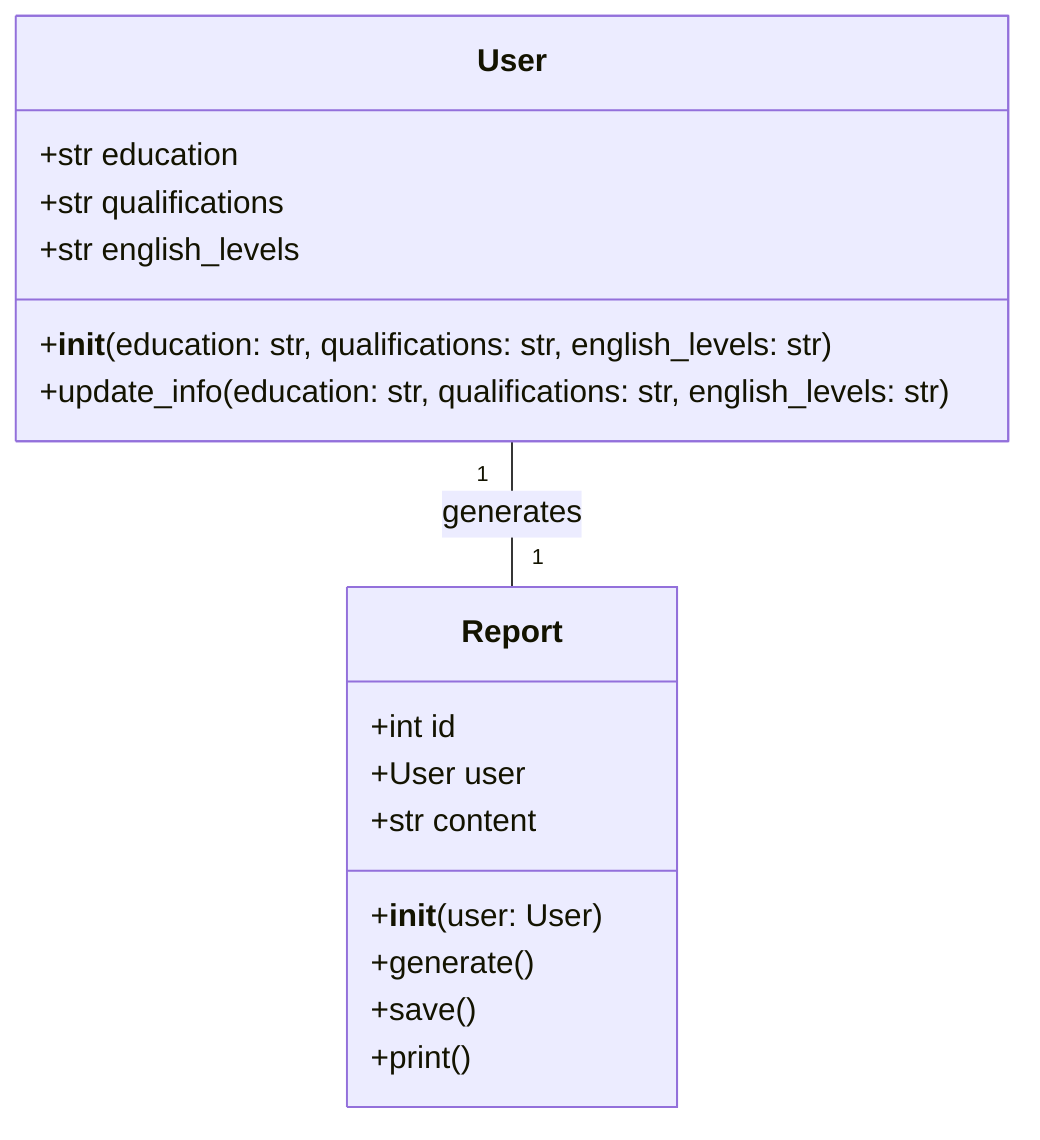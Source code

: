 classDiagram
    class User{
        +str education
        +str qualifications
        +str english_levels
        +__init__(education: str, qualifications: str, english_levels: str)
        +update_info(education: str, qualifications: str, english_levels: str)
    }
    class Report{
        +int id
        +User user
        +str content
        +__init__(user: User)
        +generate()
        +save()
        +print()
    }
    User "1" -- "1" Report: generates